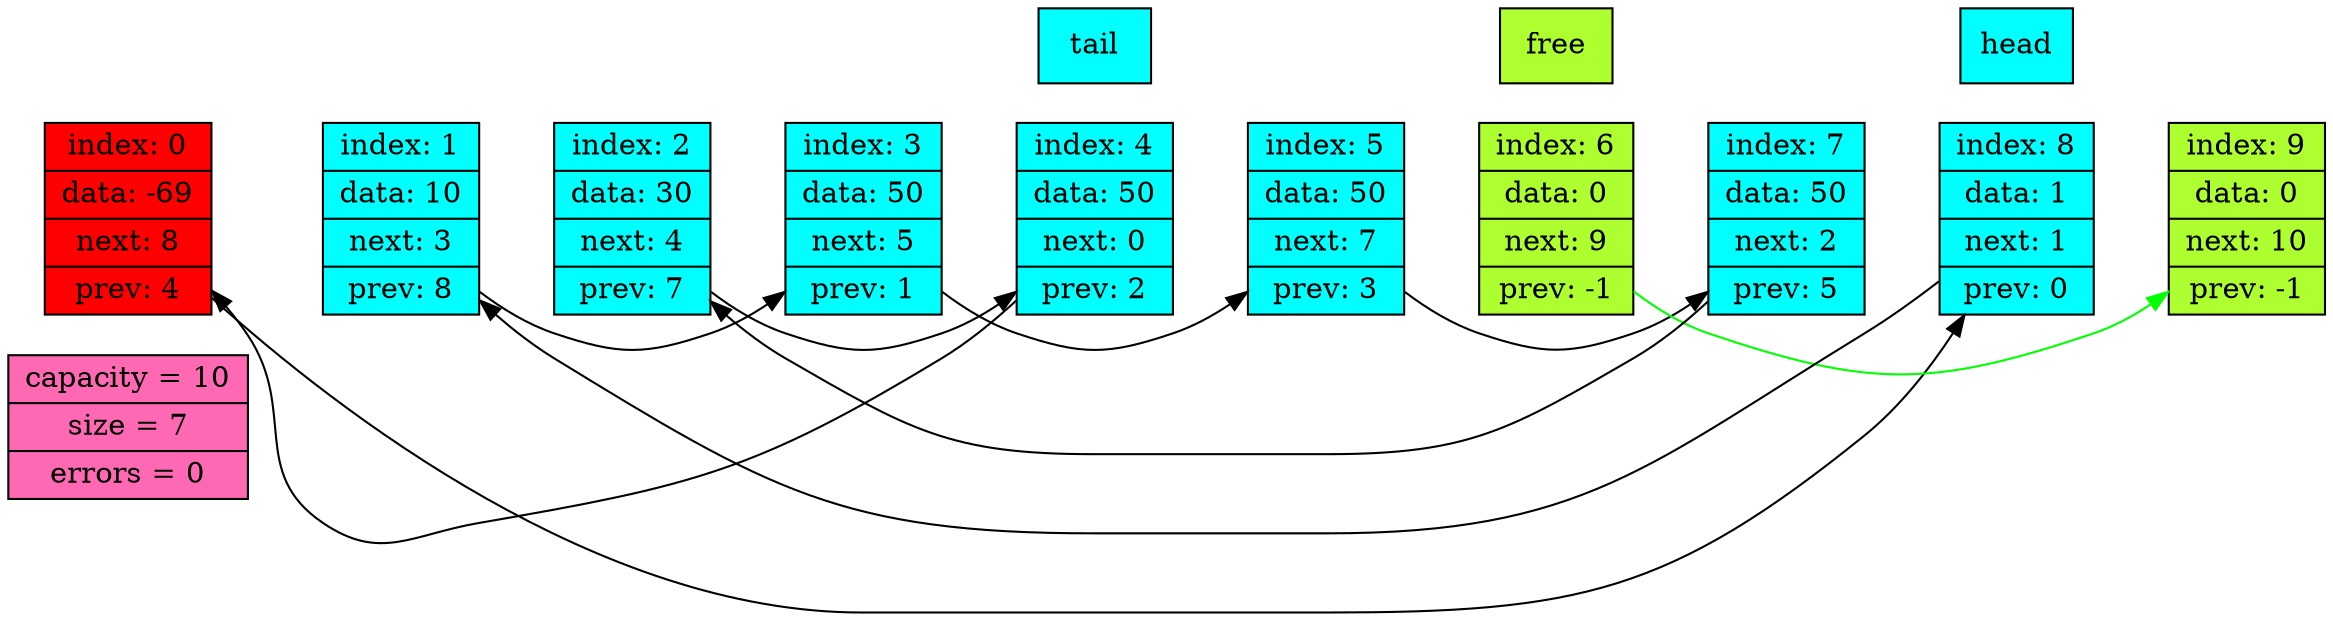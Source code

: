 digraph G
{
rankdir = LR;
node [style = "filled", shape = "record", color = "#000000"];
info [fillcolor = "#FF69B4", label =  " capacity = 10 | size = 7 | errors = 0 "];
node0 -> node1 -> node2 -> node3 -> node4 -> node5 -> node6 -> node7 -> node8 -> node9 [style = "invis"];
{
node0 [fillcolor = "#FF0000", label =  " index: 0 | data: -69 | <next> next: 8 | <prev> prev: 4 "];
node1 [fillcolor = "#00FFFF", label =  " index: 1 | data: 10 | <next> next: 3 | <prev> prev: 8 "];
node2 [fillcolor = "#00FFFF", label =  " index: 2 | data: 30 | <next> next: 4 | <prev> prev: 7 "];
node3 [fillcolor = "#00FFFF", label =  " index: 3 | data: 50 | <next> next: 5 | <prev> prev: 1 "];
node4 [fillcolor = "#00FFFF", label =  " index: 4 | data: 50 | <next> next: 0 | <prev> prev: 2 "];
node5 [fillcolor = "#00FFFF", label =  " index: 5 | data: 50 | <next> next: 7 | <prev> prev: 3 "];
node6 [fillcolor = "#ADFF2F", label =  " index: 6 | data: 0 | <next> next: 9 | <prev> prev: -1 "];
node7 [fillcolor = "#00FFFF", label =  " index: 7 | data: 50 | <next> next: 2 | <prev> prev: 5 "];
node8 [fillcolor = "#00FFFF", label =  " index: 8 | data: 1 | <next> next: 1 | <prev> prev: 0 "];
node9 [fillcolor = "#ADFF2F", label =  " index: 9 | data: 0 | <next> next: 10 | <prev> prev: -1 "];
edge [style = "solid", constraint = false];
node0 -> node8 [color = "#000000"];
node1 -> node3 [color = "#000000"];
node2 -> node4 [color = "#000000"];
node3 -> node5 [color = "#000000"];
node4 -> node0 [color = "#000000"];
node5 -> node7 [color = "#000000"];
node6 -> node9 [color = "#00FF00"];
node7 -> node2 [color = "#000000"];
node8 -> node1 [color = "#000000"];
}free [shape = "rect" fillcolor = "#ADFF2F"];
head [shape = "rect" fillcolor = "#00FFFF"];
tail [shape = "rect" fillcolor = "#00FFFF"];
{ rank = same; node6; free; }
{ rank = same; node8; head; }
{ rank = same; node4; tail; };
}